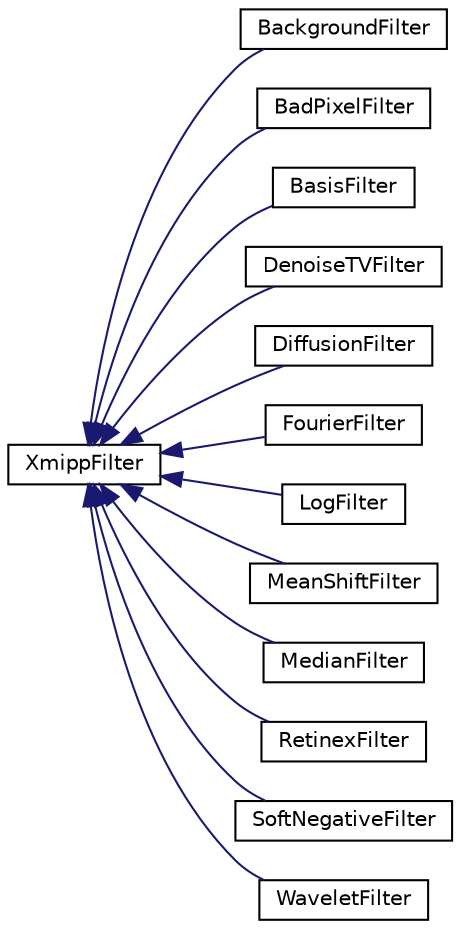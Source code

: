 digraph "Graphical Class Hierarchy"
{
  edge [fontname="Helvetica",fontsize="10",labelfontname="Helvetica",labelfontsize="10"];
  node [fontname="Helvetica",fontsize="10",shape=record];
  rankdir="LR";
  Node0 [label="XmippFilter",height=0.2,width=0.4,color="black", fillcolor="white", style="filled",URL="$classXmippFilter.html"];
  Node0 -> Node1 [dir="back",color="midnightblue",fontsize="10",style="solid",fontname="Helvetica"];
  Node1 [label="BackgroundFilter",height=0.2,width=0.4,color="black", fillcolor="white", style="filled",URL="$classBackgroundFilter.html"];
  Node0 -> Node2 [dir="back",color="midnightblue",fontsize="10",style="solid",fontname="Helvetica"];
  Node2 [label="BadPixelFilter",height=0.2,width=0.4,color="black", fillcolor="white", style="filled",URL="$classBadPixelFilter.html"];
  Node0 -> Node3 [dir="back",color="midnightblue",fontsize="10",style="solid",fontname="Helvetica"];
  Node3 [label="BasisFilter",height=0.2,width=0.4,color="black", fillcolor="white", style="filled",URL="$classBasisFilter.html"];
  Node0 -> Node4 [dir="back",color="midnightblue",fontsize="10",style="solid",fontname="Helvetica"];
  Node4 [label="DenoiseTVFilter",height=0.2,width=0.4,color="black", fillcolor="white", style="filled",URL="$classDenoiseTVFilter.html"];
  Node0 -> Node5 [dir="back",color="midnightblue",fontsize="10",style="solid",fontname="Helvetica"];
  Node5 [label="DiffusionFilter",height=0.2,width=0.4,color="black", fillcolor="white", style="filled",URL="$classDiffusionFilter.html"];
  Node0 -> Node6 [dir="back",color="midnightblue",fontsize="10",style="solid",fontname="Helvetica"];
  Node6 [label="FourierFilter",height=0.2,width=0.4,color="black", fillcolor="white", style="filled",URL="$classFourierFilter.html"];
  Node0 -> Node7 [dir="back",color="midnightblue",fontsize="10",style="solid",fontname="Helvetica"];
  Node7 [label="LogFilter",height=0.2,width=0.4,color="black", fillcolor="white", style="filled",URL="$classLogFilter.html"];
  Node0 -> Node8 [dir="back",color="midnightblue",fontsize="10",style="solid",fontname="Helvetica"];
  Node8 [label="MeanShiftFilter",height=0.2,width=0.4,color="black", fillcolor="white", style="filled",URL="$classMeanShiftFilter.html"];
  Node0 -> Node9 [dir="back",color="midnightblue",fontsize="10",style="solid",fontname="Helvetica"];
  Node9 [label="MedianFilter",height=0.2,width=0.4,color="black", fillcolor="white", style="filled",URL="$classMedianFilter.html"];
  Node0 -> Node10 [dir="back",color="midnightblue",fontsize="10",style="solid",fontname="Helvetica"];
  Node10 [label="RetinexFilter",height=0.2,width=0.4,color="black", fillcolor="white", style="filled",URL="$classRetinexFilter.html"];
  Node0 -> Node11 [dir="back",color="midnightblue",fontsize="10",style="solid",fontname="Helvetica"];
  Node11 [label="SoftNegativeFilter",height=0.2,width=0.4,color="black", fillcolor="white", style="filled",URL="$classSoftNegativeFilter.html"];
  Node0 -> Node12 [dir="back",color="midnightblue",fontsize="10",style="solid",fontname="Helvetica"];
  Node12 [label="WaveletFilter",height=0.2,width=0.4,color="black", fillcolor="white", style="filled",URL="$classWaveletFilter.html"];
}
